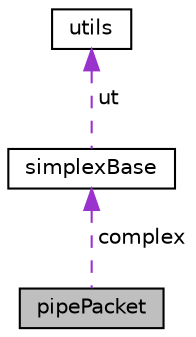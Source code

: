 digraph "pipePacket"
{
  edge [fontname="Helvetica",fontsize="10",labelfontname="Helvetica",labelfontsize="10"];
  node [fontname="Helvetica",fontsize="10",shape=record];
  Node1 [label="pipePacket",height=0.2,width=0.4,color="black", fillcolor="grey75", style="filled", fontcolor="black"];
  Node2 -> Node1 [dir="back",color="darkorchid3",fontsize="10",style="dashed",label=" complex" ,fontname="Helvetica"];
  Node2 [label="simplexBase",height=0.2,width=0.4,color="black", fillcolor="white", style="filled",URL="$classsimplexBase.html"];
  Node3 -> Node2 [dir="back",color="darkorchid3",fontsize="10",style="dashed",label=" ut" ,fontname="Helvetica"];
  Node3 [label="utils",height=0.2,width=0.4,color="black", fillcolor="white", style="filled",URL="$classutils.html"];
}
